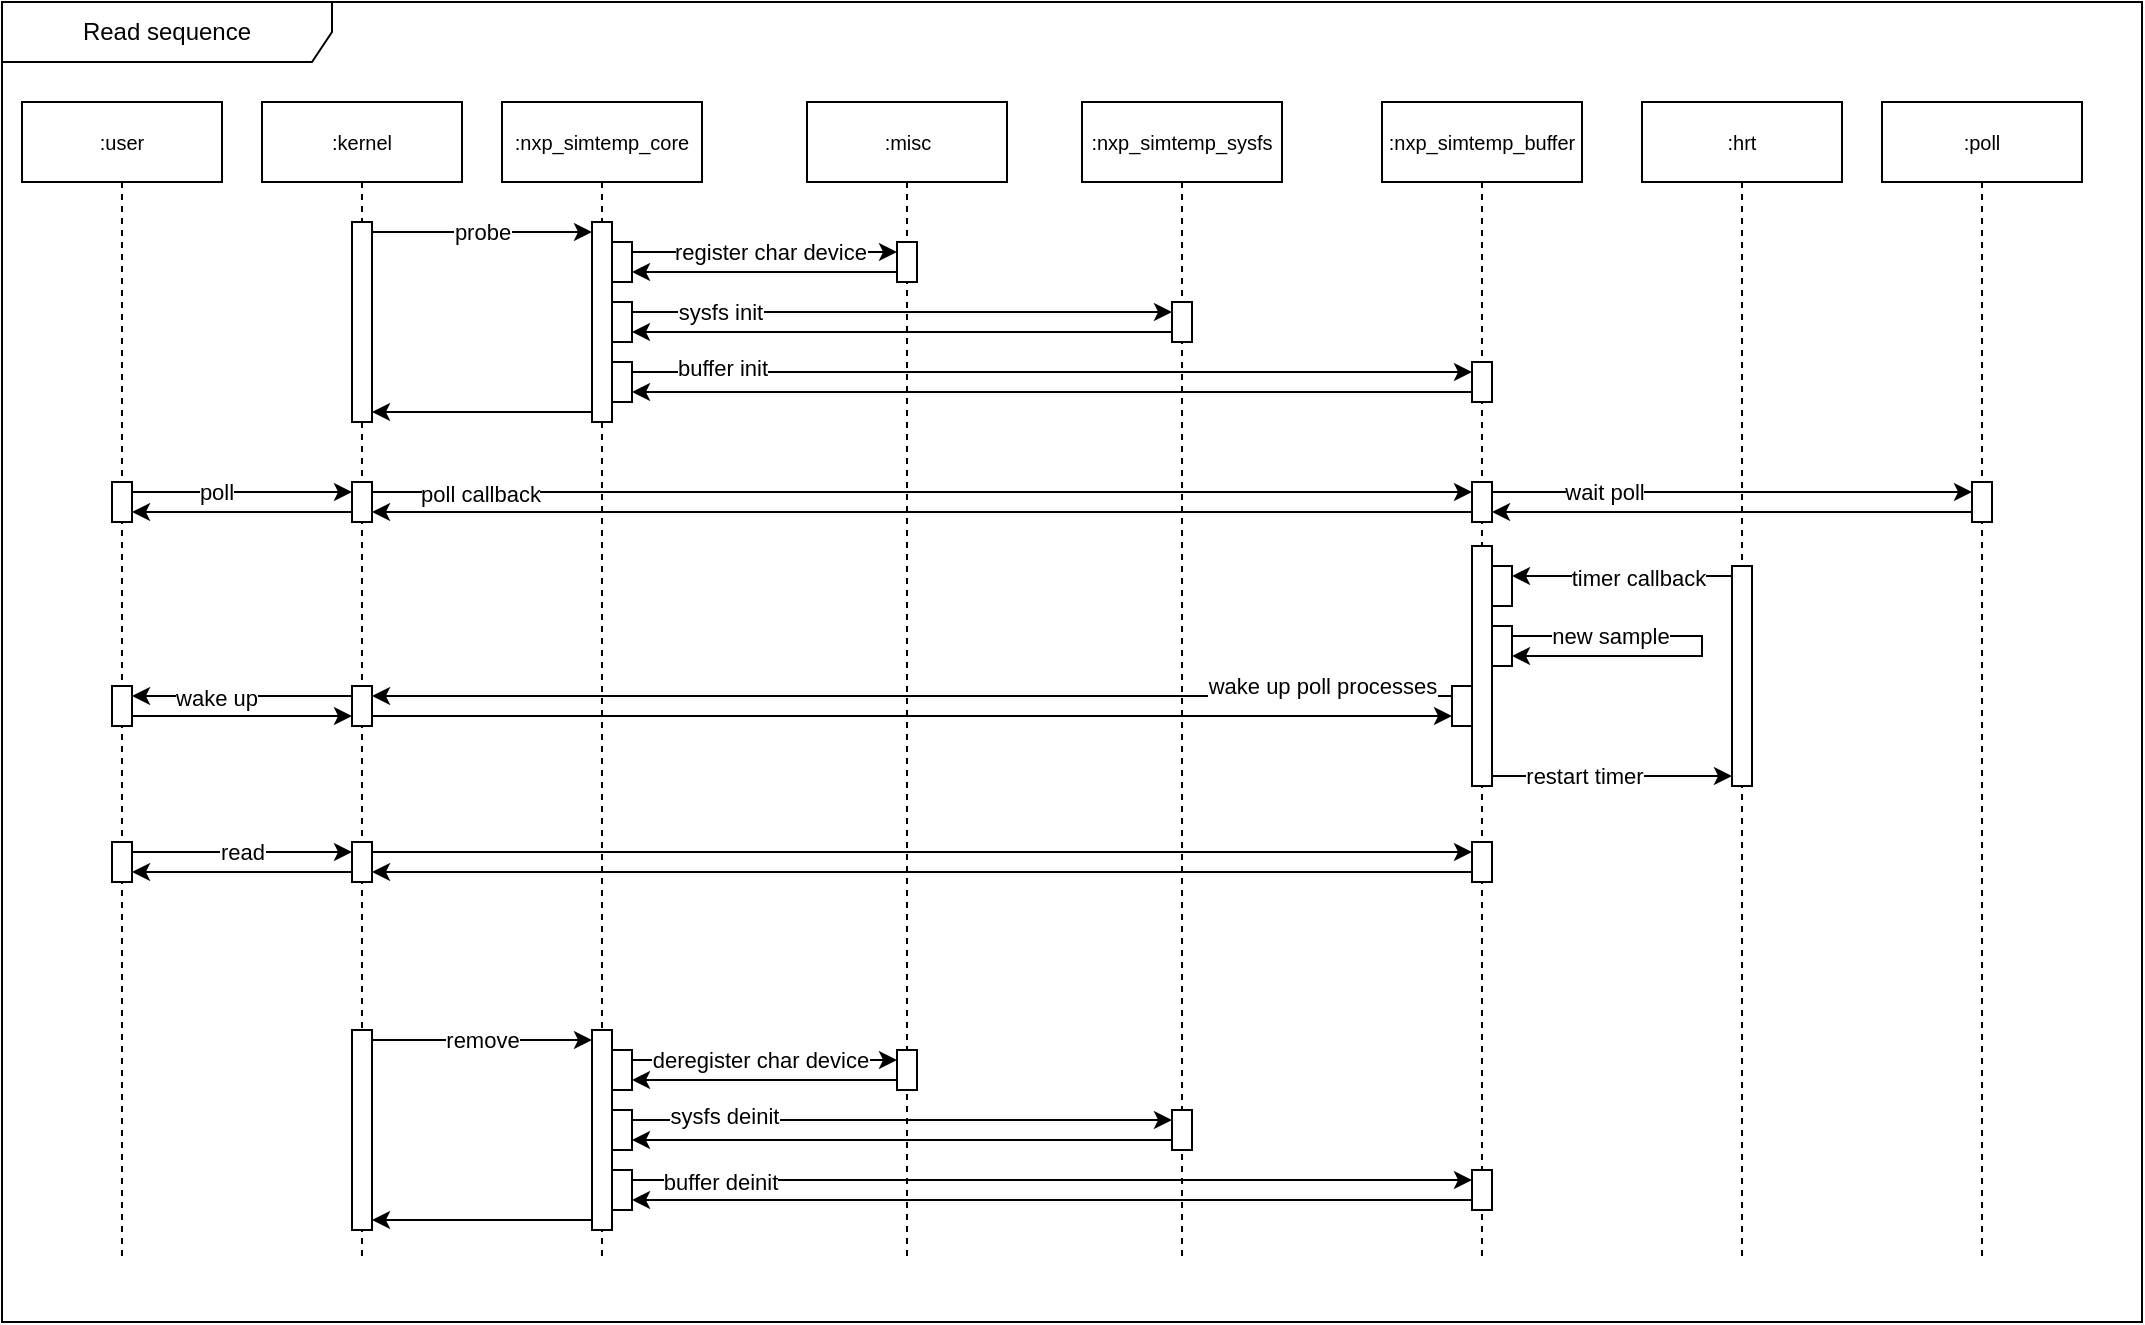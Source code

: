 <mxfile version="28.1.2">
  <diagram name="Page-1" id="k9BDrpQMCsBaTuhrF85x">
    <mxGraphModel dx="4051" dy="1303" grid="1" gridSize="10" guides="1" tooltips="1" connect="1" arrows="1" fold="1" page="1" pageScale="1" pageWidth="850" pageHeight="1100" math="0" shadow="0">
      <root>
        <mxCell id="0" />
        <mxCell id="1" parent="0" />
        <mxCell id="r_NgqMPJmiU_OFXNxfxG-1" value="&lt;span style=&quot;text-wrap-mode: nowrap;&quot;&gt;Read sequence&lt;/span&gt;" style="shape=umlFrame;whiteSpace=wrap;html=1;pointerEvents=0;width=165;height=30;gradientColor=none;shadow=0;" parent="1" vertex="1">
          <mxGeometry x="20" y="1120" width="1070" height="660" as="geometry" />
        </mxCell>
        <mxCell id="r_NgqMPJmiU_OFXNxfxG-10" value="&lt;span style=&quot;font-size: 10px;&quot;&gt;:kernel&lt;/span&gt;" style="shape=umlLifeline;perimeter=lifelinePerimeter;whiteSpace=wrap;html=1;container=1;dropTarget=0;collapsible=0;recursiveResize=0;outlineConnect=0;portConstraint=eastwest;newEdgeStyle={&quot;curved&quot;:0,&quot;rounded&quot;:0};" parent="1" vertex="1">
          <mxGeometry x="150" y="1170" width="100" height="580" as="geometry" />
        </mxCell>
        <mxCell id="r_NgqMPJmiU_OFXNxfxG-11" value="" style="html=1;points=[[0,0,0,0,5],[0,1,0,0,-5],[1,0,0,0,5],[1,1,0,0,-5]];perimeter=orthogonalPerimeter;outlineConnect=0;targetShapes=umlLifeline;portConstraint=eastwest;newEdgeStyle={&quot;curved&quot;:0,&quot;rounded&quot;:0};" parent="r_NgqMPJmiU_OFXNxfxG-10" vertex="1">
          <mxGeometry x="45" y="60" width="10" height="100" as="geometry" />
        </mxCell>
        <mxCell id="r_NgqMPJmiU_OFXNxfxG-68" value="" style="html=1;points=[[0,0,0,0,5],[0,1,0,0,-5],[1,0,0,0,5],[1,1,0,0,-5]];perimeter=orthogonalPerimeter;outlineConnect=0;targetShapes=umlLifeline;portConstraint=eastwest;newEdgeStyle={&quot;curved&quot;:0,&quot;rounded&quot;:0};" parent="r_NgqMPJmiU_OFXNxfxG-10" vertex="1">
          <mxGeometry x="45" y="464" width="10" height="100" as="geometry" />
        </mxCell>
        <mxCell id="r_NgqMPJmiU_OFXNxfxG-58" value="" style="html=1;points=[[0,0,0,0,5],[0,1,0,0,-5],[1,0,0,0,5],[1,1,0,0,-5]];perimeter=orthogonalPerimeter;outlineConnect=0;targetShapes=umlLifeline;portConstraint=eastwest;newEdgeStyle={&quot;curved&quot;:0,&quot;rounded&quot;:0};" parent="r_NgqMPJmiU_OFXNxfxG-10" vertex="1">
          <mxGeometry x="45" y="292" width="10" height="20" as="geometry" />
        </mxCell>
        <mxCell id="dh1rZE6OPivQw2QpcqJ5-92" value="" style="html=1;points=[[0,0,0,0,5],[0,1,0,0,-5],[1,0,0,0,5],[1,1,0,0,-5]];perimeter=orthogonalPerimeter;outlineConnect=0;targetShapes=umlLifeline;portConstraint=eastwest;newEdgeStyle={&quot;curved&quot;:0,&quot;rounded&quot;:0};" vertex="1" parent="r_NgqMPJmiU_OFXNxfxG-10">
          <mxGeometry x="45" y="190" width="10" height="20" as="geometry" />
        </mxCell>
        <mxCell id="dh1rZE6OPivQw2QpcqJ5-119" value="" style="html=1;points=[[0,0,0,0,5],[0,1,0,0,-5],[1,0,0,0,5],[1,1,0,0,-5]];perimeter=orthogonalPerimeter;outlineConnect=0;targetShapes=umlLifeline;portConstraint=eastwest;newEdgeStyle={&quot;curved&quot;:0,&quot;rounded&quot;:0};" vertex="1" parent="r_NgqMPJmiU_OFXNxfxG-10">
          <mxGeometry x="45" y="370" width="10" height="20" as="geometry" />
        </mxCell>
        <mxCell id="r_NgqMPJmiU_OFXNxfxG-47" value="probe" style="edgeStyle=orthogonalEdgeStyle;rounded=0;orthogonalLoop=1;jettySize=auto;html=1;curved=0;exitX=1;exitY=0;exitDx=0;exitDy=5;exitPerimeter=0;entryX=0;entryY=0;entryDx=0;entryDy=5;entryPerimeter=0;" parent="1" source="r_NgqMPJmiU_OFXNxfxG-11" target="r_NgqMPJmiU_OFXNxfxG-3" edge="1">
          <mxGeometry x="-0.003" relative="1" as="geometry">
            <mxPoint as="offset" />
          </mxGeometry>
        </mxCell>
        <mxCell id="r_NgqMPJmiU_OFXNxfxG-48" style="edgeStyle=orthogonalEdgeStyle;rounded=0;orthogonalLoop=1;jettySize=auto;html=1;curved=0;exitX=1;exitY=0;exitDx=0;exitDy=5;exitPerimeter=0;entryX=0;entryY=0;entryDx=0;entryDy=5;entryPerimeter=0;" parent="1" source="dh1rZE6OPivQw2QpcqJ5-22" target="r_NgqMPJmiU_OFXNxfxG-4" edge="1">
          <mxGeometry relative="1" as="geometry">
            <mxPoint x="365" y="1895" as="sourcePoint" />
          </mxGeometry>
        </mxCell>
        <mxCell id="r_NgqMPJmiU_OFXNxfxG-49" value="register char device" style="edgeLabel;html=1;align=center;verticalAlign=middle;resizable=0;points=[];" parent="r_NgqMPJmiU_OFXNxfxG-48" vertex="1" connectable="0">
          <mxGeometry x="0.043" relative="1" as="geometry">
            <mxPoint as="offset" />
          </mxGeometry>
        </mxCell>
        <mxCell id="r_NgqMPJmiU_OFXNxfxG-52" style="edgeStyle=orthogonalEdgeStyle;rounded=0;orthogonalLoop=1;jettySize=auto;html=1;curved=0;exitX=0;exitY=1;exitDx=0;exitDy=-5;exitPerimeter=0;entryX=1;entryY=1;entryDx=0;entryDy=-5;entryPerimeter=0;" parent="1" source="r_NgqMPJmiU_OFXNxfxG-4" target="dh1rZE6OPivQw2QpcqJ5-22" edge="1">
          <mxGeometry relative="1" as="geometry" />
        </mxCell>
        <mxCell id="r_NgqMPJmiU_OFXNxfxG-53" style="edgeStyle=orthogonalEdgeStyle;rounded=0;orthogonalLoop=1;jettySize=auto;html=1;curved=0;exitX=0;exitY=1;exitDx=0;exitDy=-5;exitPerimeter=0;entryX=1;entryY=1;entryDx=0;entryDy=-5;entryPerimeter=0;" parent="1" source="r_NgqMPJmiU_OFXNxfxG-3" target="r_NgqMPJmiU_OFXNxfxG-11" edge="1">
          <mxGeometry relative="1" as="geometry" />
        </mxCell>
        <mxCell id="r_NgqMPJmiU_OFXNxfxG-56" style="edgeStyle=orthogonalEdgeStyle;rounded=0;orthogonalLoop=1;jettySize=auto;html=1;curved=0;exitX=0;exitY=0;exitDx=0;exitDy=5;exitPerimeter=0;entryX=1;entryY=0;entryDx=0;entryDy=5;entryPerimeter=0;" parent="1" source="r_NgqMPJmiU_OFXNxfxG-54" target="dh1rZE6OPivQw2QpcqJ5-48" edge="1">
          <mxGeometry relative="1" as="geometry">
            <mxPoint x="365" y="2084" as="targetPoint" />
          </mxGeometry>
        </mxCell>
        <mxCell id="r_NgqMPJmiU_OFXNxfxG-57" value="timer callback" style="edgeLabel;html=1;align=center;verticalAlign=middle;resizable=0;points=[];" parent="r_NgqMPJmiU_OFXNxfxG-56" vertex="1" connectable="0">
          <mxGeometry x="-0.146" y="1" relative="1" as="geometry">
            <mxPoint as="offset" />
          </mxGeometry>
        </mxCell>
        <mxCell id="r_NgqMPJmiU_OFXNxfxG-70" value="remove" style="edgeStyle=orthogonalEdgeStyle;rounded=0;orthogonalLoop=1;jettySize=auto;html=1;curved=0;exitX=1;exitY=0;exitDx=0;exitDy=5;exitPerimeter=0;entryX=0;entryY=0;entryDx=0;entryDy=5;entryPerimeter=0;" parent="1" source="r_NgqMPJmiU_OFXNxfxG-68" target="r_NgqMPJmiU_OFXNxfxG-69" edge="1">
          <mxGeometry relative="1" as="geometry">
            <mxPoint x="865" y="2094" as="sourcePoint" />
            <mxPoint x="1005" y="2094" as="targetPoint" />
          </mxGeometry>
        </mxCell>
        <mxCell id="r_NgqMPJmiU_OFXNxfxG-72" style="edgeStyle=orthogonalEdgeStyle;rounded=0;orthogonalLoop=1;jettySize=auto;html=1;curved=0;exitX=1;exitY=0;exitDx=0;exitDy=5;exitPerimeter=0;entryX=0;entryY=0;entryDx=0;entryDy=5;entryPerimeter=0;" parent="1" source="dh1rZE6OPivQw2QpcqJ5-57" target="dh1rZE6OPivQw2QpcqJ5-27" edge="1">
          <mxGeometry relative="1" as="geometry" />
        </mxCell>
        <mxCell id="r_NgqMPJmiU_OFXNxfxG-75" value="deregister char device" style="edgeLabel;html=1;align=center;verticalAlign=middle;resizable=0;points=[];" parent="r_NgqMPJmiU_OFXNxfxG-72" vertex="1" connectable="0">
          <mxGeometry x="-0.22" y="-2" relative="1" as="geometry">
            <mxPoint x="12" y="-2" as="offset" />
          </mxGeometry>
        </mxCell>
        <mxCell id="r_NgqMPJmiU_OFXNxfxG-74" style="edgeStyle=orthogonalEdgeStyle;rounded=0;orthogonalLoop=1;jettySize=auto;html=1;curved=0;exitX=0;exitY=1;exitDx=0;exitDy=-5;exitPerimeter=0;entryX=1;entryY=1;entryDx=0;entryDy=-5;entryPerimeter=0;" parent="1" source="r_NgqMPJmiU_OFXNxfxG-69" target="r_NgqMPJmiU_OFXNxfxG-68" edge="1">
          <mxGeometry relative="1" as="geometry" />
        </mxCell>
        <mxCell id="r_NgqMPJmiU_OFXNxfxG-77" style="edgeStyle=orthogonalEdgeStyle;rounded=0;orthogonalLoop=1;jettySize=auto;html=1;curved=0;exitX=1;exitY=1;exitDx=0;exitDy=-5;exitPerimeter=0;entryX=0;entryY=1;entryDx=0;entryDy=-5;entryPerimeter=0;" parent="1" source="dh1rZE6OPivQw2QpcqJ5-43" target="r_NgqMPJmiU_OFXNxfxG-54" edge="1">
          <mxGeometry relative="1" as="geometry">
            <mxPoint x="395" y="2199" as="targetPoint" />
            <mxPoint x="1140" y="1569" as="sourcePoint" />
          </mxGeometry>
        </mxCell>
        <mxCell id="dh1rZE6OPivQw2QpcqJ5-13" value="restart timer" style="edgeLabel;html=1;align=center;verticalAlign=middle;resizable=0;points=[];" vertex="1" connectable="0" parent="r_NgqMPJmiU_OFXNxfxG-77">
          <mxGeometry x="-0.242" relative="1" as="geometry">
            <mxPoint as="offset" />
          </mxGeometry>
        </mxCell>
        <mxCell id="dh1rZE6OPivQw2QpcqJ5-1" value="&lt;span style=&quot;font-size: 10px;&quot;&gt;:nxp_simtemp_core&lt;/span&gt;" style="shape=umlLifeline;perimeter=lifelinePerimeter;whiteSpace=wrap;html=1;container=1;dropTarget=0;collapsible=0;recursiveResize=0;outlineConnect=0;portConstraint=eastwest;newEdgeStyle={&quot;curved&quot;:0,&quot;rounded&quot;:0};" vertex="1" parent="1">
          <mxGeometry x="270" y="1170" width="100" height="580" as="geometry" />
        </mxCell>
        <mxCell id="r_NgqMPJmiU_OFXNxfxG-3" value="" style="html=1;points=[[0,0,0,0,5],[0,1,0,0,-5],[1,0,0,0,5],[1,1,0,0,-5]];perimeter=orthogonalPerimeter;outlineConnect=0;targetShapes=umlLifeline;portConstraint=eastwest;newEdgeStyle={&quot;curved&quot;:0,&quot;rounded&quot;:0};" parent="dh1rZE6OPivQw2QpcqJ5-1" vertex="1">
          <mxGeometry x="45" y="60" width="10" height="100" as="geometry" />
        </mxCell>
        <mxCell id="r_NgqMPJmiU_OFXNxfxG-69" value="" style="html=1;points=[[0,0,0,0,5],[0,1,0,0,-5],[1,0,0,0,5],[1,1,0,0,-5]];perimeter=orthogonalPerimeter;outlineConnect=0;targetShapes=umlLifeline;portConstraint=eastwest;newEdgeStyle={&quot;curved&quot;:0,&quot;rounded&quot;:0};" parent="dh1rZE6OPivQw2QpcqJ5-1" vertex="1">
          <mxGeometry x="45" y="464" width="10" height="100" as="geometry" />
        </mxCell>
        <mxCell id="dh1rZE6OPivQw2QpcqJ5-22" value="" style="html=1;points=[[0,0,0,0,5],[0,1,0,0,-5],[1,0,0,0,5],[1,1,0,0,-5]];perimeter=orthogonalPerimeter;outlineConnect=0;targetShapes=umlLifeline;portConstraint=eastwest;newEdgeStyle={&quot;curved&quot;:0,&quot;rounded&quot;:0};" vertex="1" parent="dh1rZE6OPivQw2QpcqJ5-1">
          <mxGeometry x="55" y="70" width="10" height="20" as="geometry" />
        </mxCell>
        <mxCell id="dh1rZE6OPivQw2QpcqJ5-23" value="" style="html=1;points=[[0,0,0,0,5],[0,1,0,0,-5],[1,0,0,0,5],[1,1,0,0,-5]];perimeter=orthogonalPerimeter;outlineConnect=0;targetShapes=umlLifeline;portConstraint=eastwest;newEdgeStyle={&quot;curved&quot;:0,&quot;rounded&quot;:0};" vertex="1" parent="dh1rZE6OPivQw2QpcqJ5-1">
          <mxGeometry x="55" y="100" width="10" height="20" as="geometry" />
        </mxCell>
        <mxCell id="dh1rZE6OPivQw2QpcqJ5-40" value="" style="html=1;points=[[0,0,0,0,5],[0,1,0,0,-5],[1,0,0,0,5],[1,1,0,0,-5]];perimeter=orthogonalPerimeter;outlineConnect=0;targetShapes=umlLifeline;portConstraint=eastwest;newEdgeStyle={&quot;curved&quot;:0,&quot;rounded&quot;:0};" vertex="1" parent="dh1rZE6OPivQw2QpcqJ5-1">
          <mxGeometry x="55" y="130" width="10" height="20" as="geometry" />
        </mxCell>
        <mxCell id="dh1rZE6OPivQw2QpcqJ5-57" value="" style="html=1;points=[[0,0,0,0,5],[0,1,0,0,-5],[1,0,0,0,5],[1,1,0,0,-5]];perimeter=orthogonalPerimeter;outlineConnect=0;targetShapes=umlLifeline;portConstraint=eastwest;newEdgeStyle={&quot;curved&quot;:0,&quot;rounded&quot;:0};" vertex="1" parent="dh1rZE6OPivQw2QpcqJ5-1">
          <mxGeometry x="55" y="474" width="10" height="20" as="geometry" />
        </mxCell>
        <mxCell id="dh1rZE6OPivQw2QpcqJ5-59" value="" style="html=1;points=[[0,0,0,0,5],[0,1,0,0,-5],[1,0,0,0,5],[1,1,0,0,-5]];perimeter=orthogonalPerimeter;outlineConnect=0;targetShapes=umlLifeline;portConstraint=eastwest;newEdgeStyle={&quot;curved&quot;:0,&quot;rounded&quot;:0};" vertex="1" parent="dh1rZE6OPivQw2QpcqJ5-1">
          <mxGeometry x="55" y="504" width="10" height="20" as="geometry" />
        </mxCell>
        <mxCell id="dh1rZE6OPivQw2QpcqJ5-64" value="" style="html=1;points=[[0,0,0,0,5],[0,1,0,0,-5],[1,0,0,0,5],[1,1,0,0,-5]];perimeter=orthogonalPerimeter;outlineConnect=0;targetShapes=umlLifeline;portConstraint=eastwest;newEdgeStyle={&quot;curved&quot;:0,&quot;rounded&quot;:0};" vertex="1" parent="dh1rZE6OPivQw2QpcqJ5-1">
          <mxGeometry x="55" y="534" width="10" height="20" as="geometry" />
        </mxCell>
        <mxCell id="dh1rZE6OPivQw2QpcqJ5-3" value="&lt;span style=&quot;font-size: 10px;&quot;&gt;:hrt&lt;/span&gt;" style="shape=umlLifeline;perimeter=lifelinePerimeter;whiteSpace=wrap;html=1;container=1;dropTarget=0;collapsible=0;recursiveResize=0;outlineConnect=0;portConstraint=eastwest;newEdgeStyle={&quot;curved&quot;:0,&quot;rounded&quot;:0};" vertex="1" parent="1">
          <mxGeometry x="840" y="1170" width="100" height="580" as="geometry" />
        </mxCell>
        <mxCell id="r_NgqMPJmiU_OFXNxfxG-54" value="" style="html=1;points=[[0,0,0,0,5],[0,1,0,0,-5],[1,0,0,0,5],[1,1,0,0,-5]];perimeter=orthogonalPerimeter;outlineConnect=0;targetShapes=umlLifeline;portConstraint=eastwest;newEdgeStyle={&quot;curved&quot;:0,&quot;rounded&quot;:0};" parent="dh1rZE6OPivQw2QpcqJ5-3" vertex="1">
          <mxGeometry x="45" y="232" width="10" height="110" as="geometry" />
        </mxCell>
        <mxCell id="dh1rZE6OPivQw2QpcqJ5-24" value="&lt;span style=&quot;font-size: 10px;&quot;&gt;:misc&lt;/span&gt;" style="shape=umlLifeline;perimeter=lifelinePerimeter;whiteSpace=wrap;html=1;container=1;dropTarget=0;collapsible=0;recursiveResize=0;outlineConnect=0;portConstraint=eastwest;newEdgeStyle={&quot;curved&quot;:0,&quot;rounded&quot;:0};" vertex="1" parent="1">
          <mxGeometry x="422.5" y="1170" width="100" height="580" as="geometry" />
        </mxCell>
        <mxCell id="dh1rZE6OPivQw2QpcqJ5-27" value="" style="html=1;points=[[0,0,0,0,5],[0,1,0,0,-5],[1,0,0,0,5],[1,1,0,0,-5]];perimeter=orthogonalPerimeter;outlineConnect=0;targetShapes=umlLifeline;portConstraint=eastwest;newEdgeStyle={&quot;curved&quot;:0,&quot;rounded&quot;:0};" vertex="1" parent="dh1rZE6OPivQw2QpcqJ5-24">
          <mxGeometry x="45" y="474" width="10" height="20" as="geometry" />
        </mxCell>
        <mxCell id="r_NgqMPJmiU_OFXNxfxG-4" value="" style="html=1;points=[[0,0,0,0,5],[0,1,0,0,-5],[1,0,0,0,5],[1,1,0,0,-5]];perimeter=orthogonalPerimeter;outlineConnect=0;targetShapes=umlLifeline;portConstraint=eastwest;newEdgeStyle={&quot;curved&quot;:0,&quot;rounded&quot;:0};" parent="dh1rZE6OPivQw2QpcqJ5-24" vertex="1">
          <mxGeometry x="45" y="70" width="10" height="20" as="geometry" />
        </mxCell>
        <mxCell id="dh1rZE6OPivQw2QpcqJ5-30" style="edgeStyle=orthogonalEdgeStyle;rounded=0;orthogonalLoop=1;jettySize=auto;html=1;curved=0;exitX=1;exitY=0;exitDx=0;exitDy=5;exitPerimeter=0;entryX=0;entryY=0;entryDx=0;entryDy=5;entryPerimeter=0;" edge="1" parent="1" source="dh1rZE6OPivQw2QpcqJ5-23" target="dh1rZE6OPivQw2QpcqJ5-36">
          <mxGeometry relative="1" as="geometry">
            <mxPoint x="467.5" y="1275" as="targetPoint" />
          </mxGeometry>
        </mxCell>
        <mxCell id="dh1rZE6OPivQw2QpcqJ5-31" value="sysfs init" style="edgeLabel;html=1;align=center;verticalAlign=middle;resizable=0;points=[];" vertex="1" connectable="0" parent="dh1rZE6OPivQw2QpcqJ5-30">
          <mxGeometry x="-0.17" relative="1" as="geometry">
            <mxPoint x="-68" as="offset" />
          </mxGeometry>
        </mxCell>
        <mxCell id="dh1rZE6OPivQw2QpcqJ5-32" value="&lt;span style=&quot;font-size: 10px;&quot;&gt;:nxp_simtemp_sysfs&lt;/span&gt;" style="shape=umlLifeline;perimeter=lifelinePerimeter;whiteSpace=wrap;html=1;container=1;dropTarget=0;collapsible=0;recursiveResize=0;outlineConnect=0;portConstraint=eastwest;newEdgeStyle={&quot;curved&quot;:0,&quot;rounded&quot;:0};" vertex="1" parent="1">
          <mxGeometry x="560" y="1170" width="100" height="580" as="geometry" />
        </mxCell>
        <mxCell id="dh1rZE6OPivQw2QpcqJ5-34" value="" style="html=1;points=[[0,0,0,0,5],[0,1,0,0,-5],[1,0,0,0,5],[1,1,0,0,-5]];perimeter=orthogonalPerimeter;outlineConnect=0;targetShapes=umlLifeline;portConstraint=eastwest;newEdgeStyle={&quot;curved&quot;:0,&quot;rounded&quot;:0};" vertex="1" parent="dh1rZE6OPivQw2QpcqJ5-32">
          <mxGeometry x="45" y="504" width="10" height="20" as="geometry" />
        </mxCell>
        <mxCell id="dh1rZE6OPivQw2QpcqJ5-36" value="" style="html=1;points=[[0,0,0,0,5],[0,1,0,0,-5],[1,0,0,0,5],[1,1,0,0,-5]];perimeter=orthogonalPerimeter;outlineConnect=0;targetShapes=umlLifeline;portConstraint=eastwest;newEdgeStyle={&quot;curved&quot;:0,&quot;rounded&quot;:0};" vertex="1" parent="dh1rZE6OPivQw2QpcqJ5-32">
          <mxGeometry x="45" y="100" width="10" height="20" as="geometry" />
        </mxCell>
        <mxCell id="dh1rZE6OPivQw2QpcqJ5-38" style="edgeStyle=orthogonalEdgeStyle;rounded=0;orthogonalLoop=1;jettySize=auto;html=1;curved=0;exitX=0;exitY=1;exitDx=0;exitDy=-5;exitPerimeter=0;entryX=1;entryY=1;entryDx=0;entryDy=-5;entryPerimeter=0;" edge="1" parent="1" source="dh1rZE6OPivQw2QpcqJ5-36" target="dh1rZE6OPivQw2QpcqJ5-23">
          <mxGeometry relative="1" as="geometry" />
        </mxCell>
        <mxCell id="dh1rZE6OPivQw2QpcqJ5-42" value="&lt;span style=&quot;font-size: 10px;&quot;&gt;:nxp_simtemp_buffer&lt;/span&gt;" style="shape=umlLifeline;perimeter=lifelinePerimeter;whiteSpace=wrap;html=1;container=1;dropTarget=0;collapsible=0;recursiveResize=0;outlineConnect=0;portConstraint=eastwest;newEdgeStyle={&quot;curved&quot;:0,&quot;rounded&quot;:0};" vertex="1" parent="1">
          <mxGeometry x="710" y="1170" width="100" height="580" as="geometry" />
        </mxCell>
        <mxCell id="dh1rZE6OPivQw2QpcqJ5-43" value="" style="html=1;points=[[0,0,0,0,5],[0,1,0,0,-5],[1,0,0,0,5],[1,1,0,0,-5]];perimeter=orthogonalPerimeter;outlineConnect=0;targetShapes=umlLifeline;portConstraint=eastwest;newEdgeStyle={&quot;curved&quot;:0,&quot;rounded&quot;:0};" vertex="1" parent="dh1rZE6OPivQw2QpcqJ5-42">
          <mxGeometry x="45" y="222" width="10" height="120" as="geometry" />
        </mxCell>
        <mxCell id="dh1rZE6OPivQw2QpcqJ5-41" value="" style="html=1;points=[[0,0,0,0,5],[0,1,0,0,-5],[1,0,0,0,5],[1,1,0,0,-5]];perimeter=orthogonalPerimeter;outlineConnect=0;targetShapes=umlLifeline;portConstraint=eastwest;newEdgeStyle={&quot;curved&quot;:0,&quot;rounded&quot;:0};" vertex="1" parent="dh1rZE6OPivQw2QpcqJ5-42">
          <mxGeometry x="45" y="130" width="10" height="20" as="geometry" />
        </mxCell>
        <mxCell id="dh1rZE6OPivQw2QpcqJ5-48" value="" style="html=1;points=[[0,0,0,0,5],[0,1,0,0,-5],[1,0,0,0,5],[1,1,0,0,-5]];perimeter=orthogonalPerimeter;outlineConnect=0;targetShapes=umlLifeline;portConstraint=eastwest;newEdgeStyle={&quot;curved&quot;:0,&quot;rounded&quot;:0};" vertex="1" parent="dh1rZE6OPivQw2QpcqJ5-42">
          <mxGeometry x="55" y="232" width="10" height="20" as="geometry" />
        </mxCell>
        <mxCell id="dh1rZE6OPivQw2QpcqJ5-49" value="" style="html=1;points=[[0,0,0,0,5],[0,1,0,0,-5],[1,0,0,0,5],[1,1,0,0,-5]];perimeter=orthogonalPerimeter;outlineConnect=0;targetShapes=umlLifeline;portConstraint=eastwest;newEdgeStyle={&quot;curved&quot;:0,&quot;rounded&quot;:0};" vertex="1" parent="dh1rZE6OPivQw2QpcqJ5-42">
          <mxGeometry x="55" y="262" width="10" height="20" as="geometry" />
        </mxCell>
        <mxCell id="dh1rZE6OPivQw2QpcqJ5-50" style="edgeStyle=orthogonalEdgeStyle;rounded=0;orthogonalLoop=1;jettySize=auto;html=1;curved=0;exitX=1;exitY=0;exitDx=0;exitDy=5;exitPerimeter=0;entryX=1;entryY=1;entryDx=0;entryDy=-5;entryPerimeter=0;" edge="1" parent="dh1rZE6OPivQw2QpcqJ5-42" source="dh1rZE6OPivQw2QpcqJ5-49" target="dh1rZE6OPivQw2QpcqJ5-49">
          <mxGeometry relative="1" as="geometry">
            <Array as="points">
              <mxPoint x="160" y="267" />
              <mxPoint x="160" y="277" />
            </Array>
          </mxGeometry>
        </mxCell>
        <mxCell id="dh1rZE6OPivQw2QpcqJ5-51" value="new sample" style="edgeLabel;html=1;align=center;verticalAlign=middle;resizable=0;points=[];" vertex="1" connectable="0" parent="dh1rZE6OPivQw2QpcqJ5-50">
          <mxGeometry x="-0.682" relative="1" as="geometry">
            <mxPoint x="17" as="offset" />
          </mxGeometry>
        </mxCell>
        <mxCell id="dh1rZE6OPivQw2QpcqJ5-52" value="" style="html=1;points=[[0,0,0,0,5],[0,1,0,0,-5],[1,0,0,0,5],[1,1,0,0,-5]];perimeter=orthogonalPerimeter;outlineConnect=0;targetShapes=umlLifeline;portConstraint=eastwest;newEdgeStyle={&quot;curved&quot;:0,&quot;rounded&quot;:0};" vertex="1" parent="dh1rZE6OPivQw2QpcqJ5-42">
          <mxGeometry x="35" y="292" width="10" height="20" as="geometry" />
        </mxCell>
        <mxCell id="dh1rZE6OPivQw2QpcqJ5-65" value="" style="html=1;points=[[0,0,0,0,5],[0,1,0,0,-5],[1,0,0,0,5],[1,1,0,0,-5]];perimeter=orthogonalPerimeter;outlineConnect=0;targetShapes=umlLifeline;portConstraint=eastwest;newEdgeStyle={&quot;curved&quot;:0,&quot;rounded&quot;:0};" vertex="1" parent="dh1rZE6OPivQw2QpcqJ5-42">
          <mxGeometry x="45" y="534" width="10" height="20" as="geometry" />
        </mxCell>
        <mxCell id="dh1rZE6OPivQw2QpcqJ5-84" value="" style="html=1;points=[[0,0,0,0,5],[0,1,0,0,-5],[1,0,0,0,5],[1,1,0,0,-5]];perimeter=orthogonalPerimeter;outlineConnect=0;targetShapes=umlLifeline;portConstraint=eastwest;newEdgeStyle={&quot;curved&quot;:0,&quot;rounded&quot;:0};" vertex="1" parent="dh1rZE6OPivQw2QpcqJ5-42">
          <mxGeometry x="45" y="190" width="10" height="20" as="geometry" />
        </mxCell>
        <mxCell id="dh1rZE6OPivQw2QpcqJ5-122" value="" style="html=1;points=[[0,0,0,0,5],[0,1,0,0,-5],[1,0,0,0,5],[1,1,0,0,-5]];perimeter=orthogonalPerimeter;outlineConnect=0;targetShapes=umlLifeline;portConstraint=eastwest;newEdgeStyle={&quot;curved&quot;:0,&quot;rounded&quot;:0};" vertex="1" parent="dh1rZE6OPivQw2QpcqJ5-42">
          <mxGeometry x="45" y="370" width="10" height="20" as="geometry" />
        </mxCell>
        <mxCell id="dh1rZE6OPivQw2QpcqJ5-45" style="edgeStyle=orthogonalEdgeStyle;rounded=0;orthogonalLoop=1;jettySize=auto;html=1;curved=0;exitX=1;exitY=0;exitDx=0;exitDy=5;exitPerimeter=0;entryX=0;entryY=0;entryDx=0;entryDy=5;entryPerimeter=0;" edge="1" parent="1" source="dh1rZE6OPivQw2QpcqJ5-40" target="dh1rZE6OPivQw2QpcqJ5-41">
          <mxGeometry relative="1" as="geometry" />
        </mxCell>
        <mxCell id="dh1rZE6OPivQw2QpcqJ5-47" value="buffer init" style="edgeLabel;html=1;align=center;verticalAlign=middle;resizable=0;points=[];" vertex="1" connectable="0" parent="dh1rZE6OPivQw2QpcqJ5-45">
          <mxGeometry x="0.673" y="2" relative="1" as="geometry">
            <mxPoint x="-307" as="offset" />
          </mxGeometry>
        </mxCell>
        <mxCell id="dh1rZE6OPivQw2QpcqJ5-46" style="edgeStyle=orthogonalEdgeStyle;rounded=0;orthogonalLoop=1;jettySize=auto;html=1;curved=0;exitX=0;exitY=1;exitDx=0;exitDy=-5;exitPerimeter=0;entryX=1;entryY=1;entryDx=0;entryDy=-5;entryPerimeter=0;" edge="1" parent="1" source="dh1rZE6OPivQw2QpcqJ5-41" target="dh1rZE6OPivQw2QpcqJ5-40">
          <mxGeometry relative="1" as="geometry" />
        </mxCell>
        <mxCell id="dh1rZE6OPivQw2QpcqJ5-53" style="edgeStyle=orthogonalEdgeStyle;rounded=0;orthogonalLoop=1;jettySize=auto;html=1;curved=0;exitX=0;exitY=0;exitDx=0;exitDy=5;exitPerimeter=0;entryX=1;entryY=0;entryDx=0;entryDy=5;entryPerimeter=0;" edge="1" parent="1" source="dh1rZE6OPivQw2QpcqJ5-52" target="r_NgqMPJmiU_OFXNxfxG-58">
          <mxGeometry relative="1" as="geometry" />
        </mxCell>
        <mxCell id="dh1rZE6OPivQw2QpcqJ5-55" value="wake up poll processes" style="edgeLabel;html=1;align=center;verticalAlign=middle;resizable=0;points=[];" vertex="1" connectable="0" parent="dh1rZE6OPivQw2QpcqJ5-53">
          <mxGeometry x="-0.639" y="1" relative="1" as="geometry">
            <mxPoint x="32" y="-6" as="offset" />
          </mxGeometry>
        </mxCell>
        <mxCell id="dh1rZE6OPivQw2QpcqJ5-54" style="edgeStyle=orthogonalEdgeStyle;rounded=0;orthogonalLoop=1;jettySize=auto;html=1;curved=0;exitX=1;exitY=1;exitDx=0;exitDy=-5;exitPerimeter=0;entryX=0;entryY=1;entryDx=0;entryDy=-5;entryPerimeter=0;" edge="1" parent="1" source="r_NgqMPJmiU_OFXNxfxG-58" target="dh1rZE6OPivQw2QpcqJ5-52">
          <mxGeometry relative="1" as="geometry" />
        </mxCell>
        <mxCell id="dh1rZE6OPivQw2QpcqJ5-58" style="edgeStyle=orthogonalEdgeStyle;rounded=0;orthogonalLoop=1;jettySize=auto;html=1;curved=0;exitX=0;exitY=1;exitDx=0;exitDy=-5;exitPerimeter=0;entryX=1;entryY=1;entryDx=0;entryDy=-5;entryPerimeter=0;" edge="1" parent="1" source="dh1rZE6OPivQw2QpcqJ5-27" target="dh1rZE6OPivQw2QpcqJ5-57">
          <mxGeometry relative="1" as="geometry" />
        </mxCell>
        <mxCell id="dh1rZE6OPivQw2QpcqJ5-61" style="edgeStyle=orthogonalEdgeStyle;rounded=0;orthogonalLoop=1;jettySize=auto;html=1;curved=0;exitX=1;exitY=0;exitDx=0;exitDy=5;exitPerimeter=0;entryX=0;entryY=0;entryDx=0;entryDy=5;entryPerimeter=0;" edge="1" parent="1" source="dh1rZE6OPivQw2QpcqJ5-59" target="dh1rZE6OPivQw2QpcqJ5-34">
          <mxGeometry relative="1" as="geometry" />
        </mxCell>
        <mxCell id="dh1rZE6OPivQw2QpcqJ5-63" value="sysfs deinit" style="edgeLabel;html=1;align=center;verticalAlign=middle;resizable=0;points=[];" vertex="1" connectable="0" parent="dh1rZE6OPivQw2QpcqJ5-61">
          <mxGeometry x="-0.168" y="-1" relative="1" as="geometry">
            <mxPoint x="-67" y="-3" as="offset" />
          </mxGeometry>
        </mxCell>
        <mxCell id="dh1rZE6OPivQw2QpcqJ5-62" style="edgeStyle=orthogonalEdgeStyle;rounded=0;orthogonalLoop=1;jettySize=auto;html=1;curved=0;exitX=0;exitY=1;exitDx=0;exitDy=-5;exitPerimeter=0;entryX=1;entryY=1;entryDx=0;entryDy=-5;entryPerimeter=0;" edge="1" parent="1" source="dh1rZE6OPivQw2QpcqJ5-34" target="dh1rZE6OPivQw2QpcqJ5-59">
          <mxGeometry relative="1" as="geometry" />
        </mxCell>
        <mxCell id="dh1rZE6OPivQw2QpcqJ5-66" style="edgeStyle=orthogonalEdgeStyle;rounded=0;orthogonalLoop=1;jettySize=auto;html=1;curved=0;exitX=1;exitY=0;exitDx=0;exitDy=5;exitPerimeter=0;entryX=0;entryY=0;entryDx=0;entryDy=5;entryPerimeter=0;" edge="1" parent="1" source="dh1rZE6OPivQw2QpcqJ5-64" target="dh1rZE6OPivQw2QpcqJ5-65">
          <mxGeometry relative="1" as="geometry" />
        </mxCell>
        <mxCell id="dh1rZE6OPivQw2QpcqJ5-68" value="buffer deinit" style="edgeLabel;html=1;align=center;verticalAlign=middle;resizable=0;points=[];" vertex="1" connectable="0" parent="dh1rZE6OPivQw2QpcqJ5-66">
          <mxGeometry x="-0.835" y="-1" relative="1" as="geometry">
            <mxPoint x="9" as="offset" />
          </mxGeometry>
        </mxCell>
        <mxCell id="dh1rZE6OPivQw2QpcqJ5-67" style="edgeStyle=orthogonalEdgeStyle;rounded=0;orthogonalLoop=1;jettySize=auto;html=1;curved=0;exitX=0;exitY=1;exitDx=0;exitDy=-5;exitPerimeter=0;entryX=1;entryY=1;entryDx=0;entryDy=-5;entryPerimeter=0;" edge="1" parent="1" source="dh1rZE6OPivQw2QpcqJ5-65" target="dh1rZE6OPivQw2QpcqJ5-64">
          <mxGeometry relative="1" as="geometry" />
        </mxCell>
        <mxCell id="dh1rZE6OPivQw2QpcqJ5-93" style="edgeStyle=orthogonalEdgeStyle;rounded=0;orthogonalLoop=1;jettySize=auto;html=1;curved=0;exitX=1;exitY=0;exitDx=0;exitDy=5;exitPerimeter=0;entryX=0;entryY=0;entryDx=0;entryDy=5;entryPerimeter=0;" edge="1" parent="1" source="dh1rZE6OPivQw2QpcqJ5-92" target="dh1rZE6OPivQw2QpcqJ5-84">
          <mxGeometry relative="1" as="geometry" />
        </mxCell>
        <mxCell id="dh1rZE6OPivQw2QpcqJ5-94" value="poll callback" style="edgeLabel;html=1;align=center;verticalAlign=middle;resizable=0;points=[];" vertex="1" connectable="0" parent="dh1rZE6OPivQw2QpcqJ5-93">
          <mxGeometry x="-0.805" y="-2" relative="1" as="geometry">
            <mxPoint y="-1" as="offset" />
          </mxGeometry>
        </mxCell>
        <mxCell id="dh1rZE6OPivQw2QpcqJ5-97" value="&lt;span style=&quot;font-size: 10px;&quot;&gt;:poll&lt;/span&gt;" style="shape=umlLifeline;perimeter=lifelinePerimeter;whiteSpace=wrap;html=1;container=1;dropTarget=0;collapsible=0;recursiveResize=0;outlineConnect=0;portConstraint=eastwest;newEdgeStyle={&quot;curved&quot;:0,&quot;rounded&quot;:0};" vertex="1" parent="1">
          <mxGeometry x="960" y="1170" width="100" height="580" as="geometry" />
        </mxCell>
        <mxCell id="dh1rZE6OPivQw2QpcqJ5-95" value="" style="html=1;points=[[0,0,0,0,5],[0,1,0,0,-5],[1,0,0,0,5],[1,1,0,0,-5]];perimeter=orthogonalPerimeter;outlineConnect=0;targetShapes=umlLifeline;portConstraint=eastwest;newEdgeStyle={&quot;curved&quot;:0,&quot;rounded&quot;:0};" vertex="1" parent="dh1rZE6OPivQw2QpcqJ5-97">
          <mxGeometry x="45" y="190" width="10" height="20" as="geometry" />
        </mxCell>
        <mxCell id="dh1rZE6OPivQw2QpcqJ5-99" style="edgeStyle=orthogonalEdgeStyle;rounded=0;orthogonalLoop=1;jettySize=auto;html=1;curved=0;exitX=1;exitY=0;exitDx=0;exitDy=5;exitPerimeter=0;entryX=0;entryY=0;entryDx=0;entryDy=5;entryPerimeter=0;" edge="1" parent="1" source="dh1rZE6OPivQw2QpcqJ5-84" target="dh1rZE6OPivQw2QpcqJ5-95">
          <mxGeometry relative="1" as="geometry" />
        </mxCell>
        <mxCell id="dh1rZE6OPivQw2QpcqJ5-100" value="wait poll" style="edgeLabel;html=1;align=center;verticalAlign=middle;resizable=0;points=[];" vertex="1" connectable="0" parent="dh1rZE6OPivQw2QpcqJ5-99">
          <mxGeometry x="-0.533" relative="1" as="geometry">
            <mxPoint as="offset" />
          </mxGeometry>
        </mxCell>
        <mxCell id="dh1rZE6OPivQw2QpcqJ5-101" style="edgeStyle=orthogonalEdgeStyle;rounded=0;orthogonalLoop=1;jettySize=auto;html=1;curved=0;exitX=0;exitY=1;exitDx=0;exitDy=-5;exitPerimeter=0;entryX=1;entryY=1;entryDx=0;entryDy=-5;entryPerimeter=0;" edge="1" parent="1" source="dh1rZE6OPivQw2QpcqJ5-95" target="dh1rZE6OPivQw2QpcqJ5-84">
          <mxGeometry relative="1" as="geometry" />
        </mxCell>
        <mxCell id="dh1rZE6OPivQw2QpcqJ5-102" style="edgeStyle=orthogonalEdgeStyle;rounded=0;orthogonalLoop=1;jettySize=auto;html=1;curved=0;exitX=0;exitY=1;exitDx=0;exitDy=-5;exitPerimeter=0;entryX=1;entryY=1;entryDx=0;entryDy=-5;entryPerimeter=0;" edge="1" parent="1" source="dh1rZE6OPivQw2QpcqJ5-84" target="dh1rZE6OPivQw2QpcqJ5-92">
          <mxGeometry relative="1" as="geometry" />
        </mxCell>
        <mxCell id="dh1rZE6OPivQw2QpcqJ5-103" value="&lt;span style=&quot;font-size: 10px;&quot;&gt;:user&lt;/span&gt;" style="shape=umlLifeline;perimeter=lifelinePerimeter;whiteSpace=wrap;html=1;container=1;dropTarget=0;collapsible=0;recursiveResize=0;outlineConnect=0;portConstraint=eastwest;newEdgeStyle={&quot;curved&quot;:0,&quot;rounded&quot;:0};" vertex="1" parent="1">
          <mxGeometry x="30" y="1170" width="100" height="580" as="geometry" />
        </mxCell>
        <mxCell id="dh1rZE6OPivQw2QpcqJ5-106" value="" style="html=1;points=[[0,0,0,0,5],[0,1,0,0,-5],[1,0,0,0,5],[1,1,0,0,-5]];perimeter=orthogonalPerimeter;outlineConnect=0;targetShapes=umlLifeline;portConstraint=eastwest;newEdgeStyle={&quot;curved&quot;:0,&quot;rounded&quot;:0};" vertex="1" parent="dh1rZE6OPivQw2QpcqJ5-103">
          <mxGeometry x="45" y="190" width="10" height="20" as="geometry" />
        </mxCell>
        <mxCell id="dh1rZE6OPivQw2QpcqJ5-115" value="" style="html=1;points=[[0,0,0,0,5],[0,1,0,0,-5],[1,0,0,0,5],[1,1,0,0,-5]];perimeter=orthogonalPerimeter;outlineConnect=0;targetShapes=umlLifeline;portConstraint=eastwest;newEdgeStyle={&quot;curved&quot;:0,&quot;rounded&quot;:0};" vertex="1" parent="dh1rZE6OPivQw2QpcqJ5-103">
          <mxGeometry x="45" y="292" width="10" height="20" as="geometry" />
        </mxCell>
        <mxCell id="dh1rZE6OPivQw2QpcqJ5-111" value="" style="html=1;points=[[0,0,0,0,5],[0,1,0,0,-5],[1,0,0,0,5],[1,1,0,0,-5]];perimeter=orthogonalPerimeter;outlineConnect=0;targetShapes=umlLifeline;portConstraint=eastwest;newEdgeStyle={&quot;curved&quot;:0,&quot;rounded&quot;:0};" vertex="1" parent="dh1rZE6OPivQw2QpcqJ5-103">
          <mxGeometry x="45" y="370" width="10" height="20" as="geometry" />
        </mxCell>
        <mxCell id="dh1rZE6OPivQw2QpcqJ5-108" style="edgeStyle=orthogonalEdgeStyle;rounded=0;orthogonalLoop=1;jettySize=auto;html=1;curved=0;exitX=1;exitY=0;exitDx=0;exitDy=5;exitPerimeter=0;entryX=0;entryY=0;entryDx=0;entryDy=5;entryPerimeter=0;" edge="1" parent="1" source="dh1rZE6OPivQw2QpcqJ5-106" target="dh1rZE6OPivQw2QpcqJ5-92">
          <mxGeometry relative="1" as="geometry" />
        </mxCell>
        <mxCell id="dh1rZE6OPivQw2QpcqJ5-110" value="poll" style="edgeLabel;html=1;align=center;verticalAlign=middle;resizable=0;points=[];" vertex="1" connectable="0" parent="dh1rZE6OPivQw2QpcqJ5-108">
          <mxGeometry x="-0.247" relative="1" as="geometry">
            <mxPoint as="offset" />
          </mxGeometry>
        </mxCell>
        <mxCell id="dh1rZE6OPivQw2QpcqJ5-109" style="edgeStyle=orthogonalEdgeStyle;rounded=0;orthogonalLoop=1;jettySize=auto;html=1;curved=0;exitX=0;exitY=1;exitDx=0;exitDy=-5;exitPerimeter=0;entryX=1;entryY=1;entryDx=0;entryDy=-5;entryPerimeter=0;" edge="1" parent="1" source="dh1rZE6OPivQw2QpcqJ5-92" target="dh1rZE6OPivQw2QpcqJ5-106">
          <mxGeometry relative="1" as="geometry" />
        </mxCell>
        <mxCell id="dh1rZE6OPivQw2QpcqJ5-114" style="edgeStyle=orthogonalEdgeStyle;rounded=0;orthogonalLoop=1;jettySize=auto;html=1;curved=0;exitX=0;exitY=0;exitDx=0;exitDy=5;exitPerimeter=0;entryX=1;entryY=0;entryDx=0;entryDy=5;entryPerimeter=0;" edge="1" parent="1" source="r_NgqMPJmiU_OFXNxfxG-58" target="dh1rZE6OPivQw2QpcqJ5-115">
          <mxGeometry relative="1" as="geometry" />
        </mxCell>
        <mxCell id="dh1rZE6OPivQw2QpcqJ5-116" value="wake up" style="edgeLabel;html=1;align=center;verticalAlign=middle;resizable=0;points=[];" vertex="1" connectable="0" parent="dh1rZE6OPivQw2QpcqJ5-114">
          <mxGeometry x="0.247" y="1" relative="1" as="geometry">
            <mxPoint as="offset" />
          </mxGeometry>
        </mxCell>
        <mxCell id="dh1rZE6OPivQw2QpcqJ5-118" style="edgeStyle=orthogonalEdgeStyle;rounded=0;orthogonalLoop=1;jettySize=auto;html=1;curved=0;exitX=1;exitY=1;exitDx=0;exitDy=-5;exitPerimeter=0;entryX=0;entryY=1;entryDx=0;entryDy=-5;entryPerimeter=0;" edge="1" parent="1" source="dh1rZE6OPivQw2QpcqJ5-115" target="r_NgqMPJmiU_OFXNxfxG-58">
          <mxGeometry relative="1" as="geometry" />
        </mxCell>
        <mxCell id="dh1rZE6OPivQw2QpcqJ5-120" value="read" style="edgeStyle=orthogonalEdgeStyle;rounded=0;orthogonalLoop=1;jettySize=auto;html=1;curved=0;exitX=1;exitY=0;exitDx=0;exitDy=5;exitPerimeter=0;entryX=0;entryY=0;entryDx=0;entryDy=5;entryPerimeter=0;" edge="1" parent="1" source="dh1rZE6OPivQw2QpcqJ5-111" target="dh1rZE6OPivQw2QpcqJ5-119">
          <mxGeometry relative="1" as="geometry" />
        </mxCell>
        <mxCell id="dh1rZE6OPivQw2QpcqJ5-123" style="edgeStyle=orthogonalEdgeStyle;rounded=0;orthogonalLoop=1;jettySize=auto;html=1;curved=0;exitX=1;exitY=0;exitDx=0;exitDy=5;exitPerimeter=0;entryX=0;entryY=0;entryDx=0;entryDy=5;entryPerimeter=0;" edge="1" parent="1" source="dh1rZE6OPivQw2QpcqJ5-119" target="dh1rZE6OPivQw2QpcqJ5-122">
          <mxGeometry relative="1" as="geometry" />
        </mxCell>
        <mxCell id="dh1rZE6OPivQw2QpcqJ5-124" style="edgeStyle=orthogonalEdgeStyle;rounded=0;orthogonalLoop=1;jettySize=auto;html=1;curved=0;exitX=0;exitY=1;exitDx=0;exitDy=-5;exitPerimeter=0;entryX=1;entryY=1;entryDx=0;entryDy=-5;entryPerimeter=0;" edge="1" parent="1" source="dh1rZE6OPivQw2QpcqJ5-122" target="dh1rZE6OPivQw2QpcqJ5-119">
          <mxGeometry relative="1" as="geometry" />
        </mxCell>
        <mxCell id="dh1rZE6OPivQw2QpcqJ5-125" style="edgeStyle=orthogonalEdgeStyle;rounded=0;orthogonalLoop=1;jettySize=auto;html=1;curved=0;exitX=0;exitY=1;exitDx=0;exitDy=-5;exitPerimeter=0;entryX=1;entryY=1;entryDx=0;entryDy=-5;entryPerimeter=0;" edge="1" parent="1" source="dh1rZE6OPivQw2QpcqJ5-119" target="dh1rZE6OPivQw2QpcqJ5-111">
          <mxGeometry relative="1" as="geometry" />
        </mxCell>
      </root>
    </mxGraphModel>
  </diagram>
</mxfile>
